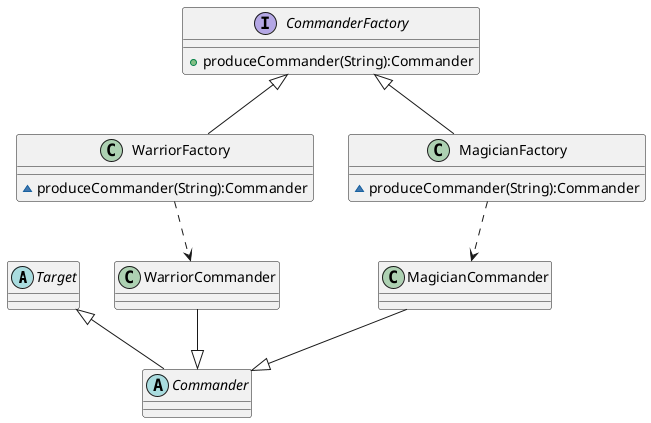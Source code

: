 @startuml factory-pattern
'skinparam packageStyle rect/'

abstract class Target {
}

abstract class Commander {
}
class WarriorCommander {

}

class MagicianCommander {

}

Target <|-- Commander

WarriorCommander --|> Commander
MagicianCommander --|> Commander

interface CommanderFactory {
  + produceCommander(String):Commander
}

class WarriorFactory {
  ~ produceCommander(String):Commander
}

class MagicianFactory {
  ~ produceCommander(String):Commander
}


CommanderFactory <|-- WarriorFactory 
CommanderFactory <|-- MagicianFactory

WarriorFactory ..> WarriorCommander
MagicianFactory ..> MagicianCommander


@enduml
